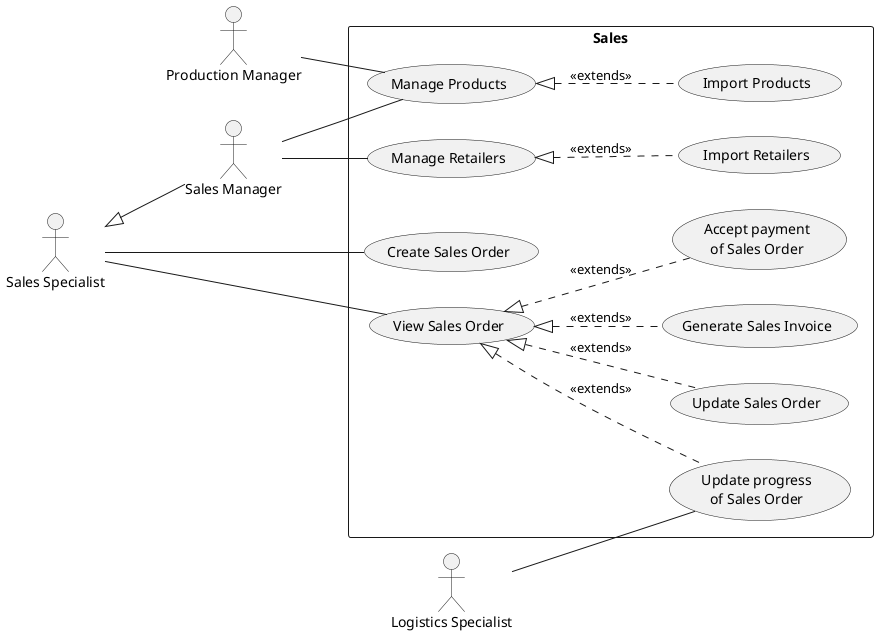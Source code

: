 @startuml sales
left to right direction


:Production Manager: as pm

:Sales Specialist: as s
:Sales Manager: as sm
s <|-- sm

:Logistics Specialist: as ls

rectangle Sales {
    s -- (Create Sales Order)
    s -- (View Sales Order)
    (View Sales Order) <|.. (Update Sales Order) : <<extends>>
    (View Sales Order) <|.. (Update progress\nof Sales Order) : <<extends>>
    ls -- (Update progress\nof Sales Order)
    (View Sales Order) <|.. (Generate Sales Invoice) : <<extends>>
    (View Sales Order) <|.. (Accept payment\nof Sales Order) : <<extends>>

    pm -- (Manage Products)
    sm -- (Manage Products)
    (Manage Products) <|.. (Import Products) : <<extends>>
    sm -- (Manage Retailers)
    (Manage Retailers) <|.. (Import Retailers) : <<extends>>
}
@enduml